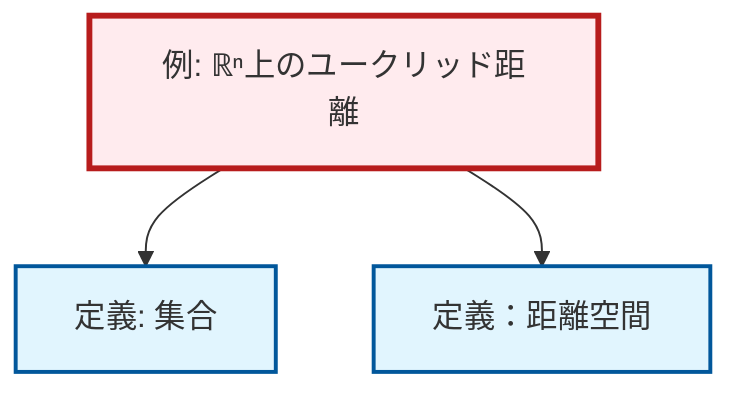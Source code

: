 graph TD
    classDef definition fill:#e1f5fe,stroke:#01579b,stroke-width:2px
    classDef theorem fill:#f3e5f5,stroke:#4a148c,stroke-width:2px
    classDef axiom fill:#fff3e0,stroke:#e65100,stroke-width:2px
    classDef example fill:#e8f5e9,stroke:#1b5e20,stroke-width:2px
    classDef current fill:#ffebee,stroke:#b71c1c,stroke-width:3px
    def-metric-space["定義：距離空間"]:::definition
    ex-euclidean-metric["例: ℝⁿ上のユークリッド距離"]:::example
    def-set["定義: 集合"]:::definition
    ex-euclidean-metric --> def-set
    ex-euclidean-metric --> def-metric-space
    class ex-euclidean-metric current